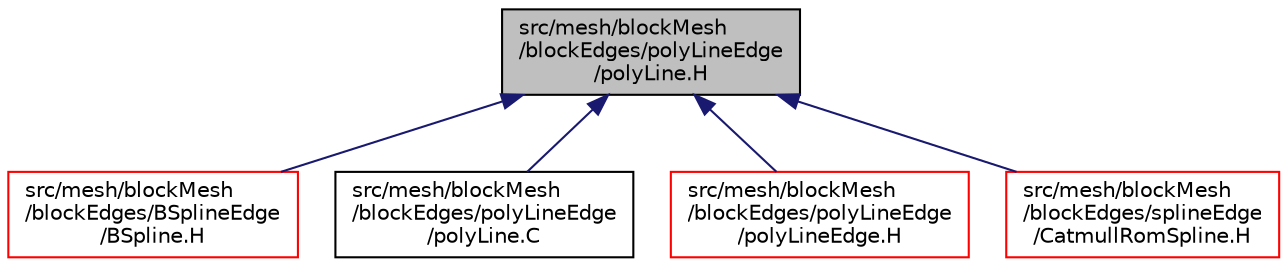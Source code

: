 digraph "src/mesh/blockMesh/blockEdges/polyLineEdge/polyLine.H"
{
  bgcolor="transparent";
  edge [fontname="Helvetica",fontsize="10",labelfontname="Helvetica",labelfontsize="10"];
  node [fontname="Helvetica",fontsize="10",shape=record];
  Node1 [label="src/mesh/blockMesh\l/blockEdges/polyLineEdge\l/polyLine.H",height=0.2,width=0.4,color="black", fillcolor="grey75", style="filled" fontcolor="black"];
  Node1 -> Node2 [dir="back",color="midnightblue",fontsize="10",style="solid",fontname="Helvetica"];
  Node2 [label="src/mesh/blockMesh\l/blockEdges/BSplineEdge\l/BSpline.H",height=0.2,width=0.4,color="red",URL="$BSpline_8H.html"];
  Node1 -> Node3 [dir="back",color="midnightblue",fontsize="10",style="solid",fontname="Helvetica"];
  Node3 [label="src/mesh/blockMesh\l/blockEdges/polyLineEdge\l/polyLine.C",height=0.2,width=0.4,color="black",URL="$polyLine_8C.html"];
  Node1 -> Node4 [dir="back",color="midnightblue",fontsize="10",style="solid",fontname="Helvetica"];
  Node4 [label="src/mesh/blockMesh\l/blockEdges/polyLineEdge\l/polyLineEdge.H",height=0.2,width=0.4,color="red",URL="$polyLineEdge_8H.html"];
  Node1 -> Node5 [dir="back",color="midnightblue",fontsize="10",style="solid",fontname="Helvetica"];
  Node5 [label="src/mesh/blockMesh\l/blockEdges/splineEdge\l/CatmullRomSpline.H",height=0.2,width=0.4,color="red",URL="$CatmullRomSpline_8H.html"];
}
